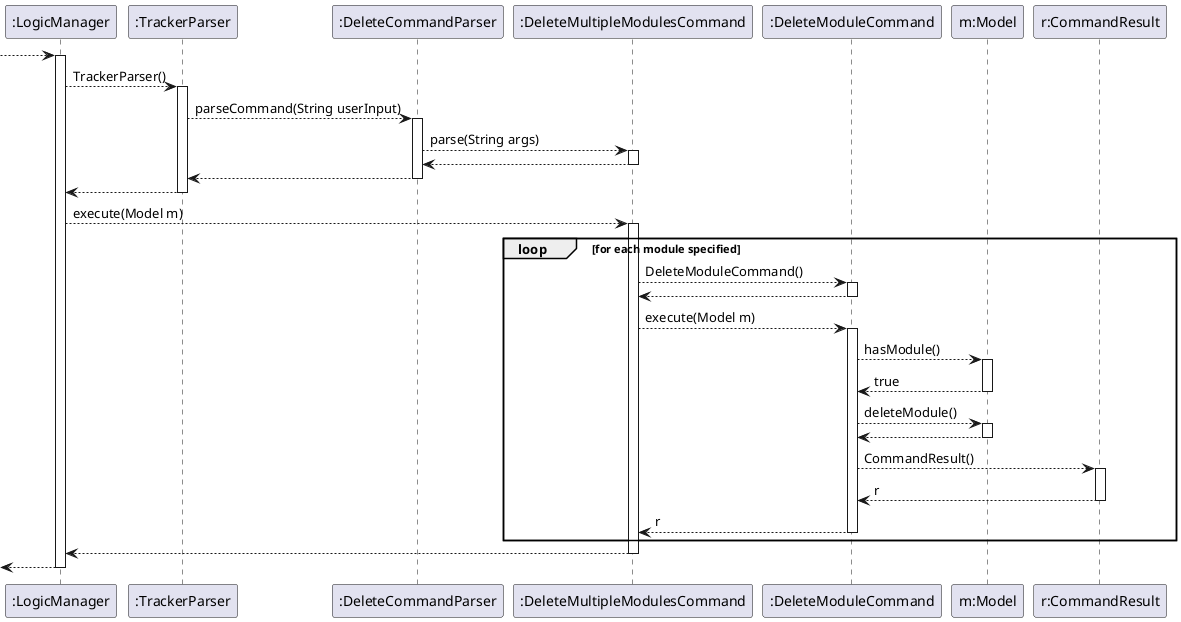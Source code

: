 @startuml

--> ":LogicManager"
activate ":LogicManager"

":LogicManager" --> ":TrackerParser": TrackerParser()
activate ":TrackerParser"

":TrackerParser" --> ":DeleteCommandParser": parseCommand(String userInput)
activate ":DeleteCommandParser"

":DeleteCommandParser" --> ":DeleteMultipleModulesCommand": parse(String args)
activate ":DeleteMultipleModulesCommand"

":DeleteCommandParser" <-- ":DeleteMultipleModulesCommand"
deactivate ":DeleteMultipleModulesCommand"

":TrackerParser" <-- ":DeleteCommandParser"
deactivate ":DeleteCommandParser"

":LogicManager" <-- ":TrackerParser"
deactivate ":TrackerParser"

":LogicManager" --> ":DeleteMultipleModulesCommand": execute(Model m)
activate ":DeleteMultipleModulesCommand"

loop for each module specified
    ":DeleteMultipleModulesCommand" --> ":DeleteModuleCommand": DeleteModuleCommand()
    activate ":DeleteModuleCommand"

    ":DeleteMultipleModulesCommand" <-- ":DeleteModuleCommand"
    deactivate ":DeleteModuleCommand"

    ":DeleteMultipleModulesCommand" --> ":DeleteModuleCommand": execute(Model m)
    activate ":DeleteModuleCommand"

    ":DeleteModuleCommand" --> "m:Model" : hasModule()
    activate "m:Model"

    ":DeleteModuleCommand" <-- "m:Model": true
    deactivate "m:Model"

    ":DeleteModuleCommand" --> "m:Model": deleteModule()
    activate "m:Model"

    ":DeleteModuleCommand" <-- "m:Model"
    deactivate "m:Model"

    ":DeleteModuleCommand" --> "r:CommandResult": CommandResult()
    activate "r:CommandResult"

    ":DeleteModuleCommand" <-- "r:CommandResult": r
    deactivate "r:CommandResult"

    ":DeleteMultipleModulesCommand" <-- ":DeleteModuleCommand": r
    deactivate ":DeleteModuleCommand"
end

":LogicManager" <-- ":DeleteMultipleModulesCommand"
deactivate ":DeleteMultipleModulesCommand"

<-- ":LogicManager"
deactivate ":LogicManager"

@enduml
